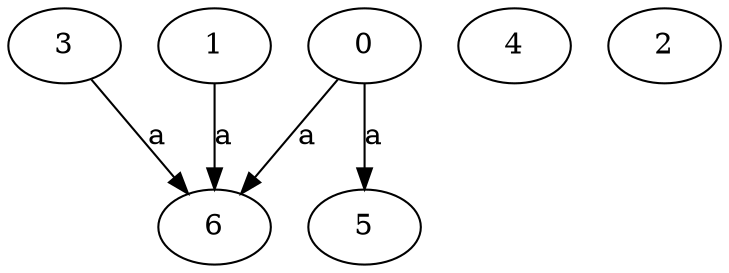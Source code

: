 strict digraph  {
3;
4;
5;
0;
1;
6;
2;
3 -> 6  [label=a];
0 -> 5  [label=a];
0 -> 6  [label=a];
1 -> 6  [label=a];
}
